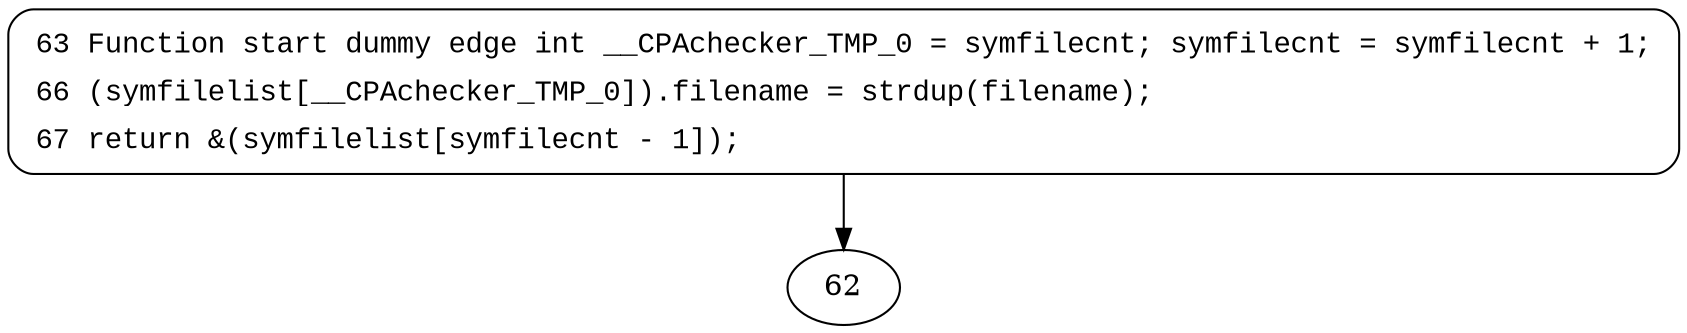 digraph add_new_file {
63 [style="filled,bold" penwidth="1" fillcolor="white" fontname="Courier New" shape="Mrecord" label=<<table border="0" cellborder="0" cellpadding="3" bgcolor="white"><tr><td align="right">63</td><td align="left">Function start dummy edge int __CPAchecker_TMP_0 = symfilecnt; symfilecnt = symfilecnt + 1;</td></tr><tr><td align="right">66</td><td align="left">(symfilelist[__CPAchecker_TMP_0]).filename = strdup(filename);</td></tr><tr><td align="right">67</td><td align="left">return &amp;(symfilelist[symfilecnt - 1]);</td></tr></table>>]
63 -> 62[label=""]
}
